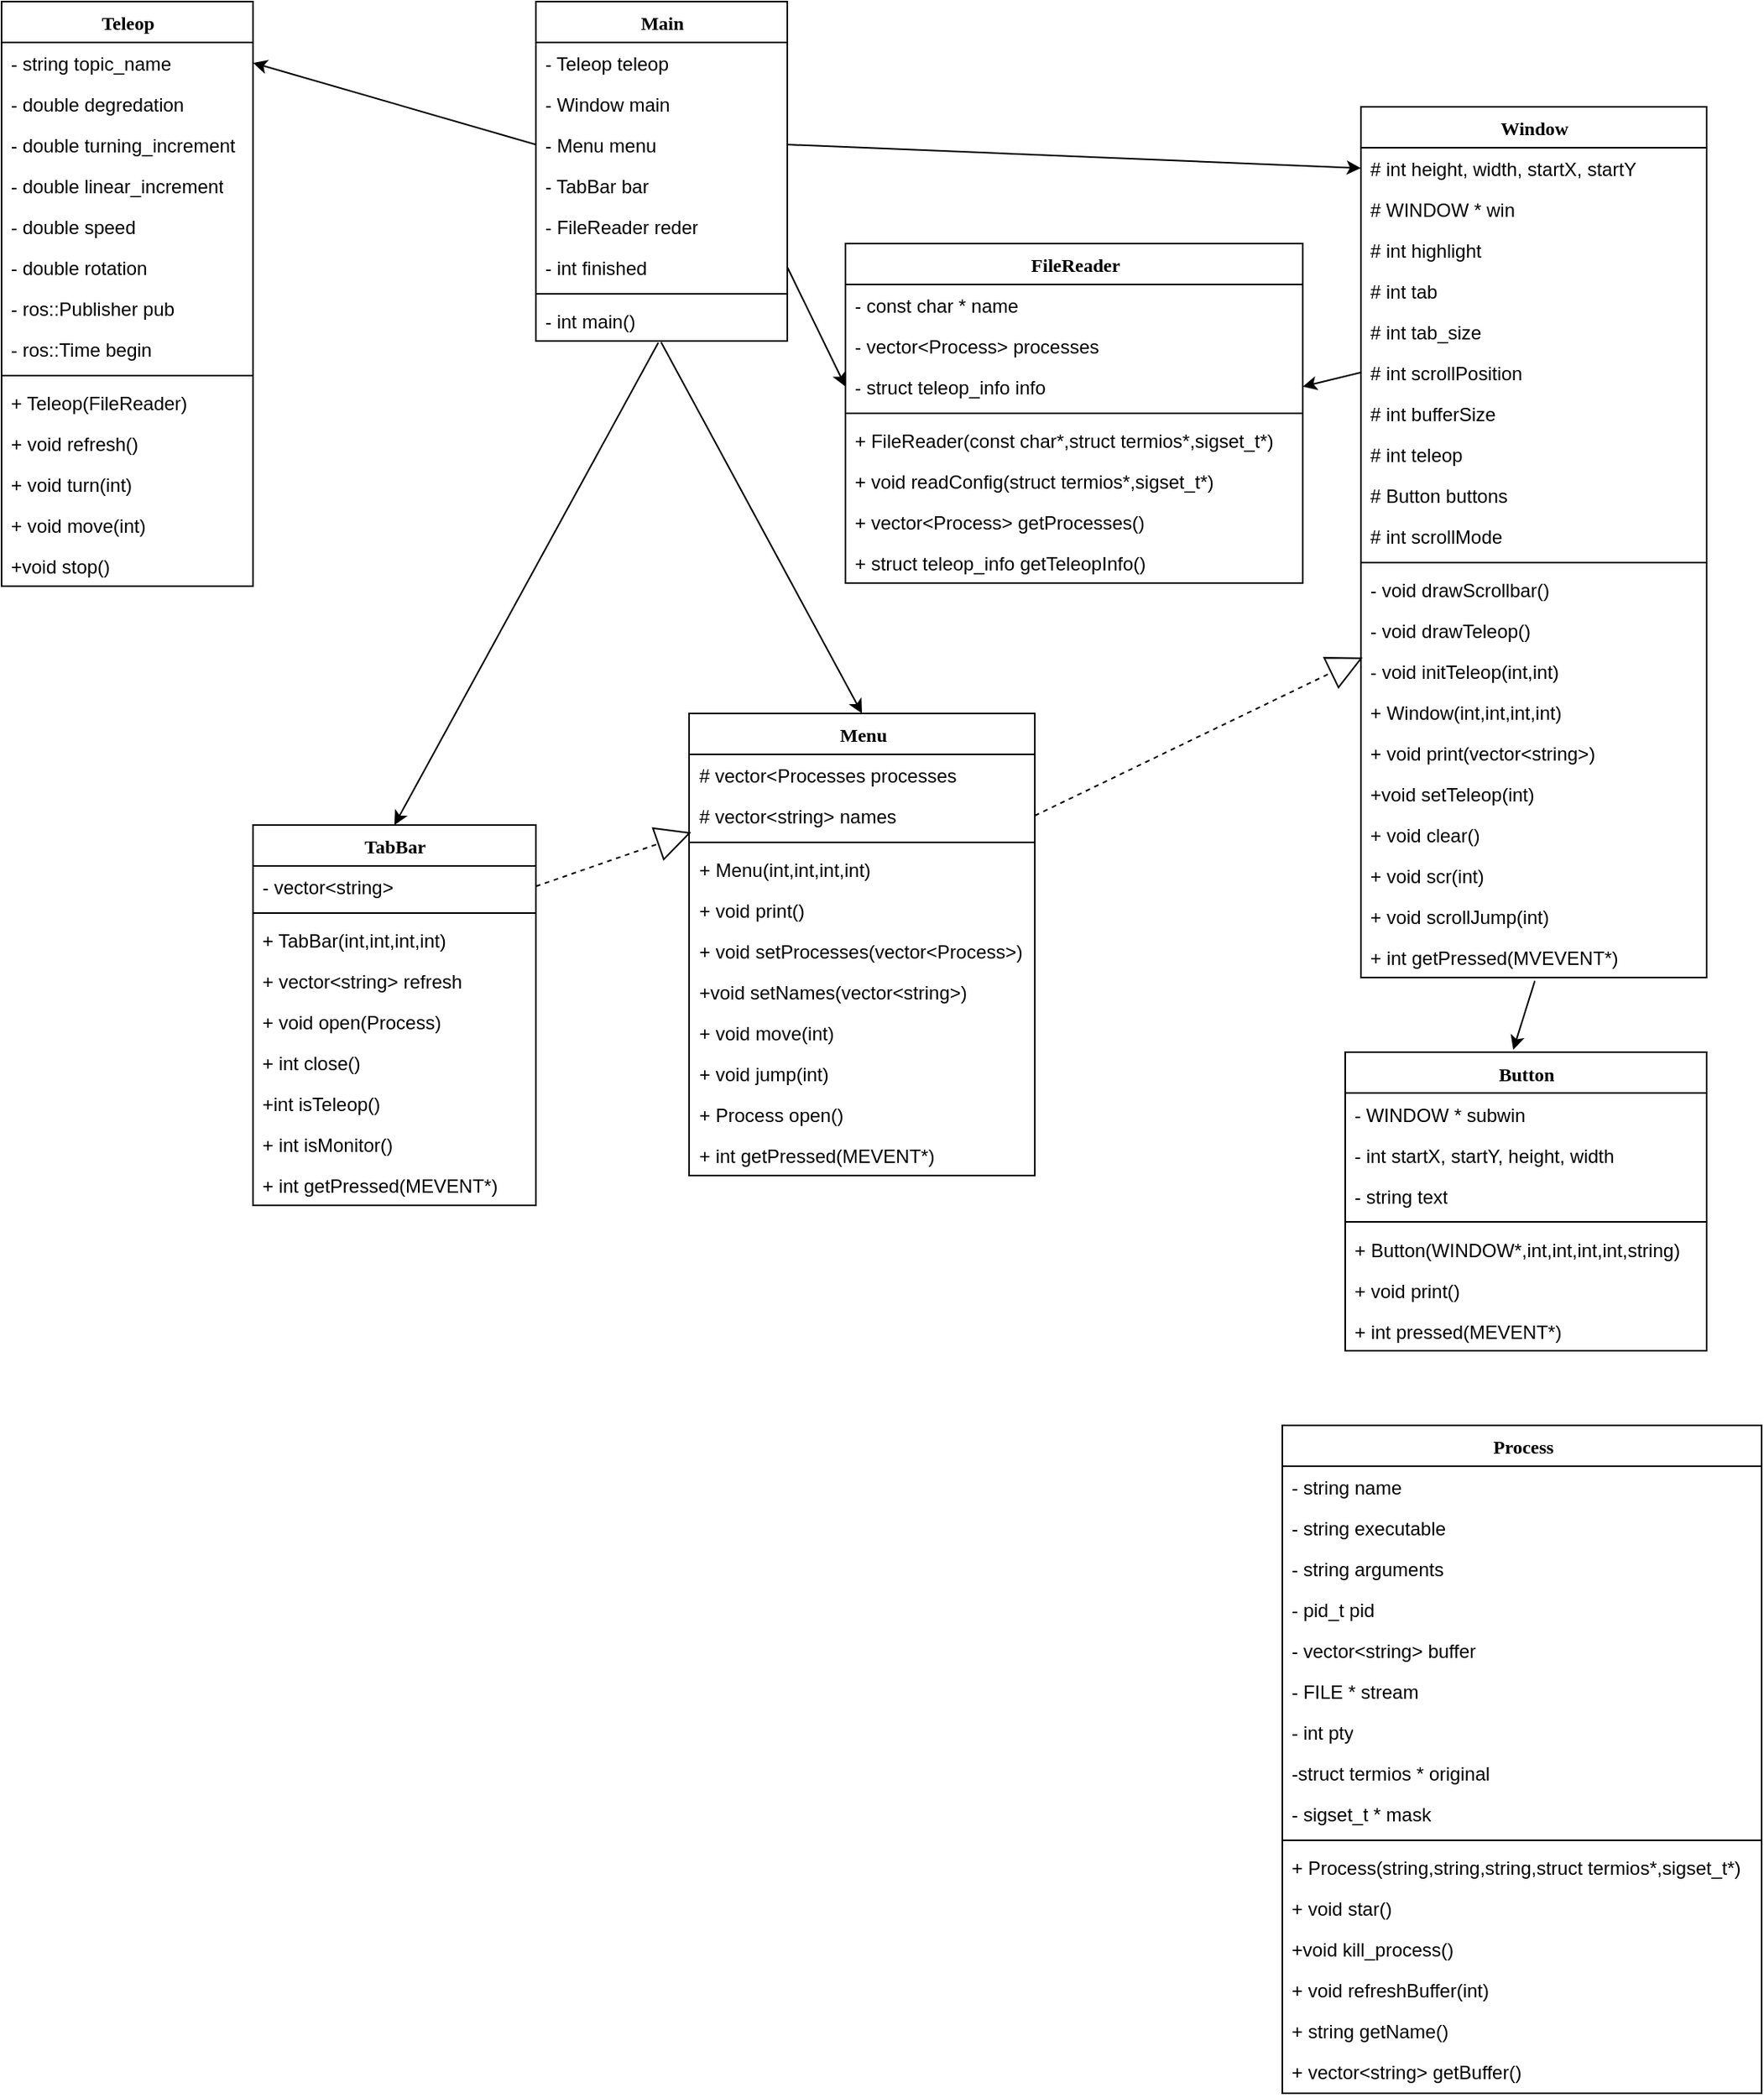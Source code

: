 <mxfile version="10.6.1" type="device"><diagram name="Page-1" id="6133507b-19e7-1e82-6fc7-422aa6c4b21f"><mxGraphModel dx="1607" dy="3253" grid="1" gridSize="10" guides="1" tooltips="1" connect="1" arrows="1" fold="1" page="1" pageScale="1" pageWidth="1100" pageHeight="850" background="#ffffff" math="0" shadow="0"><root><mxCell id="0"/><mxCell id="1" parent="0"/><mxCell id="235556782a83e6d0-1" value="Menu" style="swimlane;html=1;fontStyle=1;align=center;verticalAlign=top;childLayout=stackLayout;horizontal=1;startSize=26;horizontalStack=0;resizeParent=1;resizeLast=0;collapsible=1;marginBottom=0;swimlaneFillColor=#ffffff;rounded=0;shadow=0;comic=0;labelBackgroundColor=none;strokeColor=#000000;strokeWidth=1;fillColor=none;fontFamily=Verdana;fontSize=12;fontColor=#000000;" parent="1" vertex="1"><mxGeometry x="527.5" y="-18" width="220" height="294" as="geometry"/></mxCell><mxCell id="235556782a83e6d0-2" value="# vector&amp;lt;Processes processes" style="text;html=1;strokeColor=none;fillColor=none;align=left;verticalAlign=top;spacingLeft=4;spacingRight=4;whiteSpace=wrap;overflow=hidden;rotatable=0;points=[[0,0.5],[1,0.5]];portConstraint=eastwest;" parent="235556782a83e6d0-1" vertex="1"><mxGeometry y="26" width="220" height="26" as="geometry"/></mxCell><mxCell id="235556782a83e6d0-3" value="# vector&amp;lt;string&amp;gt; names" style="text;html=1;strokeColor=none;fillColor=none;align=left;verticalAlign=top;spacingLeft=4;spacingRight=4;whiteSpace=wrap;overflow=hidden;rotatable=0;points=[[0,0.5],[1,0.5]];portConstraint=eastwest;" parent="235556782a83e6d0-1" vertex="1"><mxGeometry y="52" width="220" height="26" as="geometry"/></mxCell><mxCell id="235556782a83e6d0-6" value="" style="line;html=1;strokeWidth=1;fillColor=none;align=left;verticalAlign=middle;spacingTop=-1;spacingLeft=3;spacingRight=3;rotatable=0;labelPosition=right;points=[];portConstraint=eastwest;" parent="235556782a83e6d0-1" vertex="1"><mxGeometry y="78" width="220" height="8" as="geometry"/></mxCell><mxCell id="235556782a83e6d0-7" value="+ Menu(int,int,int,int)" style="text;html=1;strokeColor=none;fillColor=none;align=left;verticalAlign=top;spacingLeft=4;spacingRight=4;whiteSpace=wrap;overflow=hidden;rotatable=0;points=[[0,0.5],[1,0.5]];portConstraint=eastwest;" parent="235556782a83e6d0-1" vertex="1"><mxGeometry y="86" width="220" height="26" as="geometry"/></mxCell><mxCell id="ycIocA1-ravT00Jp7nhV-65" value="+ void print()" style="text;html=1;strokeColor=none;fillColor=none;align=left;verticalAlign=top;spacingLeft=4;spacingRight=4;whiteSpace=wrap;overflow=hidden;rotatable=0;points=[[0,0.5],[1,0.5]];portConstraint=eastwest;" vertex="1" parent="235556782a83e6d0-1"><mxGeometry y="112" width="220" height="26" as="geometry"/></mxCell><mxCell id="ycIocA1-ravT00Jp7nhV-66" value="+ void setProcesses(vector&amp;lt;Process&amp;gt;)" style="text;html=1;strokeColor=none;fillColor=none;align=left;verticalAlign=top;spacingLeft=4;spacingRight=4;whiteSpace=wrap;overflow=hidden;rotatable=0;points=[[0,0.5],[1,0.5]];portConstraint=eastwest;" vertex="1" parent="235556782a83e6d0-1"><mxGeometry y="138" width="220" height="26" as="geometry"/></mxCell><mxCell id="ycIocA1-ravT00Jp7nhV-67" value="+void setNames(vector&amp;lt;string&amp;gt;)" style="text;html=1;strokeColor=none;fillColor=none;align=left;verticalAlign=top;spacingLeft=4;spacingRight=4;whiteSpace=wrap;overflow=hidden;rotatable=0;points=[[0,0.5],[1,0.5]];portConstraint=eastwest;" vertex="1" parent="235556782a83e6d0-1"><mxGeometry y="164" width="220" height="26" as="geometry"/></mxCell><mxCell id="ycIocA1-ravT00Jp7nhV-68" value="+ void move(int)" style="text;html=1;strokeColor=none;fillColor=none;align=left;verticalAlign=top;spacingLeft=4;spacingRight=4;whiteSpace=wrap;overflow=hidden;rotatable=0;points=[[0,0.5],[1,0.5]];portConstraint=eastwest;" vertex="1" parent="235556782a83e6d0-1"><mxGeometry y="190" width="220" height="26" as="geometry"/></mxCell><mxCell id="ycIocA1-ravT00Jp7nhV-71" value="+ void jump(int)" style="text;html=1;strokeColor=none;fillColor=none;align=left;verticalAlign=top;spacingLeft=4;spacingRight=4;whiteSpace=wrap;overflow=hidden;rotatable=0;points=[[0,0.5],[1,0.5]];portConstraint=eastwest;" vertex="1" parent="235556782a83e6d0-1"><mxGeometry y="216" width="220" height="26" as="geometry"/></mxCell><mxCell id="ycIocA1-ravT00Jp7nhV-70" value="+ Process open()" style="text;html=1;strokeColor=none;fillColor=none;align=left;verticalAlign=top;spacingLeft=4;spacingRight=4;whiteSpace=wrap;overflow=hidden;rotatable=0;points=[[0,0.5],[1,0.5]];portConstraint=eastwest;" vertex="1" parent="235556782a83e6d0-1"><mxGeometry y="242" width="220" height="26" as="geometry"/></mxCell><mxCell id="ycIocA1-ravT00Jp7nhV-69" value="+ int getPressed(MEVENT*)" style="text;html=1;strokeColor=none;fillColor=none;align=left;verticalAlign=top;spacingLeft=4;spacingRight=4;whiteSpace=wrap;overflow=hidden;rotatable=0;points=[[0,0.5],[1,0.5]];portConstraint=eastwest;" vertex="1" parent="235556782a83e6d0-1"><mxGeometry y="268" width="220" height="26" as="geometry"/></mxCell><mxCell id="78961159f06e98e8-17" value="Teleop" style="swimlane;html=1;fontStyle=1;align=center;verticalAlign=top;childLayout=stackLayout;horizontal=1;startSize=26;horizontalStack=0;resizeParent=1;resizeLast=0;collapsible=1;marginBottom=0;swimlaneFillColor=#ffffff;rounded=0;shadow=0;comic=0;labelBackgroundColor=none;strokeColor=#000000;strokeWidth=1;fillColor=none;fontFamily=Verdana;fontSize=12;fontColor=#000000;" parent="1" vertex="1"><mxGeometry x="90" y="-471" width="160" height="372" as="geometry"/></mxCell><mxCell id="78961159f06e98e8-23" value="- string topic_name" style="text;html=1;strokeColor=none;fillColor=none;align=left;verticalAlign=top;spacingLeft=4;spacingRight=4;whiteSpace=wrap;overflow=hidden;rotatable=0;points=[[0,0.5],[1,0.5]];portConstraint=eastwest;" parent="78961159f06e98e8-17" vertex="1"><mxGeometry y="26" width="160" height="26" as="geometry"/></mxCell><mxCell id="ycIocA1-ravT00Jp7nhV-16" value="- double degredation" style="text;html=1;strokeColor=none;fillColor=none;align=left;verticalAlign=top;spacingLeft=4;spacingRight=4;whiteSpace=wrap;overflow=hidden;rotatable=0;points=[[0,0.5],[1,0.5]];portConstraint=eastwest;" vertex="1" parent="78961159f06e98e8-17"><mxGeometry y="52" width="160" height="26" as="geometry"/></mxCell><mxCell id="ycIocA1-ravT00Jp7nhV-15" value="- double turning_increment" style="text;html=1;strokeColor=none;fillColor=none;align=left;verticalAlign=top;spacingLeft=4;spacingRight=4;whiteSpace=wrap;overflow=hidden;rotatable=0;points=[[0,0.5],[1,0.5]];portConstraint=eastwest;" vertex="1" parent="78961159f06e98e8-17"><mxGeometry y="78" width="160" height="26" as="geometry"/></mxCell><mxCell id="ycIocA1-ravT00Jp7nhV-14" value="- double linear_increment" style="text;html=1;strokeColor=none;fillColor=none;align=left;verticalAlign=top;spacingLeft=4;spacingRight=4;whiteSpace=wrap;overflow=hidden;rotatable=0;points=[[0,0.5],[1,0.5]];portConstraint=eastwest;" vertex="1" parent="78961159f06e98e8-17"><mxGeometry y="104" width="160" height="26" as="geometry"/></mxCell><mxCell id="ycIocA1-ravT00Jp7nhV-13" value="- double speed" style="text;html=1;strokeColor=none;fillColor=none;align=left;verticalAlign=top;spacingLeft=4;spacingRight=4;whiteSpace=wrap;overflow=hidden;rotatable=0;points=[[0,0.5],[1,0.5]];portConstraint=eastwest;" vertex="1" parent="78961159f06e98e8-17"><mxGeometry y="130" width="160" height="26" as="geometry"/></mxCell><mxCell id="78961159f06e98e8-24" value="- double rotation" style="text;html=1;strokeColor=none;fillColor=none;align=left;verticalAlign=top;spacingLeft=4;spacingRight=4;whiteSpace=wrap;overflow=hidden;rotatable=0;points=[[0,0.5],[1,0.5]];portConstraint=eastwest;" parent="78961159f06e98e8-17" vertex="1"><mxGeometry y="156" width="160" height="26" as="geometry"/></mxCell><mxCell id="ycIocA1-ravT00Jp7nhV-29" value="- ros::Publisher pub" style="text;html=1;strokeColor=none;fillColor=none;align=left;verticalAlign=top;spacingLeft=4;spacingRight=4;whiteSpace=wrap;overflow=hidden;rotatable=0;points=[[0,0.5],[1,0.5]];portConstraint=eastwest;" vertex="1" parent="78961159f06e98e8-17"><mxGeometry y="182" width="160" height="26" as="geometry"/></mxCell><mxCell id="ycIocA1-ravT00Jp7nhV-31" value="- ros::Time begin" style="text;html=1;strokeColor=none;fillColor=none;align=left;verticalAlign=top;spacingLeft=4;spacingRight=4;whiteSpace=wrap;overflow=hidden;rotatable=0;points=[[0,0.5],[1,0.5]];portConstraint=eastwest;" vertex="1" parent="78961159f06e98e8-17"><mxGeometry y="208" width="160" height="26" as="geometry"/></mxCell><mxCell id="78961159f06e98e8-19" value="" style="line;html=1;strokeWidth=1;fillColor=none;align=left;verticalAlign=middle;spacingTop=-1;spacingLeft=3;spacingRight=3;rotatable=0;labelPosition=right;points=[];portConstraint=eastwest;" parent="78961159f06e98e8-17" vertex="1"><mxGeometry y="234" width="160" height="8" as="geometry"/></mxCell><mxCell id="78961159f06e98e8-27" value="+ Teleop(FileReader)&lt;br&gt;" style="text;html=1;strokeColor=none;fillColor=none;align=left;verticalAlign=top;spacingLeft=4;spacingRight=4;whiteSpace=wrap;overflow=hidden;rotatable=0;points=[[0,0.5],[1,0.5]];portConstraint=eastwest;" parent="78961159f06e98e8-17" vertex="1"><mxGeometry y="242" width="160" height="26" as="geometry"/></mxCell><mxCell id="ycIocA1-ravT00Jp7nhV-32" value="+ void refresh()&lt;br&gt;" style="text;html=1;strokeColor=none;fillColor=none;align=left;verticalAlign=top;spacingLeft=4;spacingRight=4;whiteSpace=wrap;overflow=hidden;rotatable=0;points=[[0,0.5],[1,0.5]];portConstraint=eastwest;" vertex="1" parent="78961159f06e98e8-17"><mxGeometry y="268" width="160" height="26" as="geometry"/></mxCell><mxCell id="ycIocA1-ravT00Jp7nhV-33" value="+ void turn(int)&lt;br&gt;" style="text;html=1;strokeColor=none;fillColor=none;align=left;verticalAlign=top;spacingLeft=4;spacingRight=4;whiteSpace=wrap;overflow=hidden;rotatable=0;points=[[0,0.5],[1,0.5]];portConstraint=eastwest;" vertex="1" parent="78961159f06e98e8-17"><mxGeometry y="294" width="160" height="26" as="geometry"/></mxCell><mxCell id="ycIocA1-ravT00Jp7nhV-34" value="+ void move(int)&lt;br&gt;" style="text;html=1;strokeColor=none;fillColor=none;align=left;verticalAlign=top;spacingLeft=4;spacingRight=4;whiteSpace=wrap;overflow=hidden;rotatable=0;points=[[0,0.5],[1,0.5]];portConstraint=eastwest;" vertex="1" parent="78961159f06e98e8-17"><mxGeometry y="320" width="160" height="26" as="geometry"/></mxCell><mxCell id="ycIocA1-ravT00Jp7nhV-35" value="+void stop()&lt;br&gt;" style="text;html=1;strokeColor=none;fillColor=none;align=left;verticalAlign=top;spacingLeft=4;spacingRight=4;whiteSpace=wrap;overflow=hidden;rotatable=0;points=[[0,0.5],[1,0.5]];portConstraint=eastwest;" vertex="1" parent="78961159f06e98e8-17"><mxGeometry y="346" width="160" height="26" as="geometry"/></mxCell><mxCell id="78961159f06e98e8-43" value="Main" style="swimlane;html=1;fontStyle=1;align=center;verticalAlign=top;childLayout=stackLayout;horizontal=1;startSize=26;horizontalStack=0;resizeParent=1;resizeLast=0;collapsible=1;marginBottom=0;swimlaneFillColor=#ffffff;rounded=0;shadow=0;comic=0;labelBackgroundColor=none;strokeColor=#000000;strokeWidth=1;fillColor=none;fontFamily=Verdana;fontSize=12;fontColor=#000000;" parent="1" vertex="1"><mxGeometry x="430" y="-471" width="160" height="216" as="geometry"/></mxCell><mxCell id="78961159f06e98e8-44" value="- Teleop teleop" style="text;html=1;strokeColor=none;fillColor=none;align=left;verticalAlign=top;spacingLeft=4;spacingRight=4;whiteSpace=wrap;overflow=hidden;rotatable=0;points=[[0,0.5],[1,0.5]];portConstraint=eastwest;" parent="78961159f06e98e8-43" vertex="1"><mxGeometry y="26" width="160" height="26" as="geometry"/></mxCell><mxCell id="78961159f06e98e8-45" value="- Window main" style="text;html=1;strokeColor=none;fillColor=none;align=left;verticalAlign=top;spacingLeft=4;spacingRight=4;whiteSpace=wrap;overflow=hidden;rotatable=0;points=[[0,0.5],[1,0.5]];portConstraint=eastwest;" parent="78961159f06e98e8-43" vertex="1"><mxGeometry y="52" width="160" height="26" as="geometry"/></mxCell><mxCell id="ycIocA1-ravT00Jp7nhV-9" value="- Menu menu" style="text;html=1;strokeColor=none;fillColor=none;align=left;verticalAlign=top;spacingLeft=4;spacingRight=4;whiteSpace=wrap;overflow=hidden;rotatable=0;points=[[0,0.5],[1,0.5]];portConstraint=eastwest;" vertex="1" parent="78961159f06e98e8-43"><mxGeometry y="78" width="160" height="26" as="geometry"/></mxCell><mxCell id="ycIocA1-ravT00Jp7nhV-10" value="- TabBar bar" style="text;html=1;strokeColor=none;fillColor=none;align=left;verticalAlign=top;spacingLeft=4;spacingRight=4;whiteSpace=wrap;overflow=hidden;rotatable=0;points=[[0,0.5],[1,0.5]];portConstraint=eastwest;" vertex="1" parent="78961159f06e98e8-43"><mxGeometry y="104" width="160" height="26" as="geometry"/></mxCell><mxCell id="ycIocA1-ravT00Jp7nhV-11" value="- FileReader reder" style="text;html=1;strokeColor=none;fillColor=none;align=left;verticalAlign=top;spacingLeft=4;spacingRight=4;whiteSpace=wrap;overflow=hidden;rotatable=0;points=[[0,0.5],[1,0.5]];portConstraint=eastwest;" vertex="1" parent="78961159f06e98e8-43"><mxGeometry y="130" width="160" height="26" as="geometry"/></mxCell><mxCell id="ycIocA1-ravT00Jp7nhV-12" value="- int finished" style="text;html=1;strokeColor=none;fillColor=none;align=left;verticalAlign=top;spacingLeft=4;spacingRight=4;whiteSpace=wrap;overflow=hidden;rotatable=0;points=[[0,0.5],[1,0.5]];portConstraint=eastwest;" vertex="1" parent="78961159f06e98e8-43"><mxGeometry y="156" width="160" height="26" as="geometry"/></mxCell><mxCell id="78961159f06e98e8-51" value="" style="line;html=1;strokeWidth=1;fillColor=none;align=left;verticalAlign=middle;spacingTop=-1;spacingLeft=3;spacingRight=3;rotatable=0;labelPosition=right;points=[];portConstraint=eastwest;" parent="78961159f06e98e8-43" vertex="1"><mxGeometry y="182" width="160" height="8" as="geometry"/></mxCell><mxCell id="b94bc138ca980ef-2" value="- int main()" style="text;html=1;strokeColor=none;fillColor=none;align=left;verticalAlign=top;spacingLeft=4;spacingRight=4;whiteSpace=wrap;overflow=hidden;rotatable=0;points=[[0,0.5],[1,0.5]];portConstraint=eastwest;" parent="78961159f06e98e8-43" vertex="1"><mxGeometry y="190" width="160" height="26" as="geometry"/></mxCell><mxCell id="ycIocA1-ravT00Jp7nhV-1" value="Window" style="swimlane;html=1;fontStyle=1;align=center;verticalAlign=top;childLayout=stackLayout;horizontal=1;startSize=26;horizontalStack=0;resizeParent=1;resizeLast=0;collapsible=1;marginBottom=0;swimlaneFillColor=#ffffff;rounded=0;shadow=0;comic=0;labelBackgroundColor=none;strokeColor=#000000;strokeWidth=1;fillColor=none;fontFamily=Verdana;fontSize=12;fontColor=#000000;" vertex="1" parent="1"><mxGeometry x="955" y="-404" width="220" height="554" as="geometry"/></mxCell><mxCell id="ycIocA1-ravT00Jp7nhV-2" value="# int height, width, startX, startY" style="text;html=1;strokeColor=none;fillColor=none;align=left;verticalAlign=top;spacingLeft=4;spacingRight=4;whiteSpace=wrap;overflow=hidden;rotatable=0;points=[[0,0.5],[1,0.5]];portConstraint=eastwest;" vertex="1" parent="ycIocA1-ravT00Jp7nhV-1"><mxGeometry y="26" width="220" height="26" as="geometry"/></mxCell><mxCell id="ycIocA1-ravT00Jp7nhV-3" value="# WINDOW * win" style="text;html=1;strokeColor=none;fillColor=none;align=left;verticalAlign=top;spacingLeft=4;spacingRight=4;whiteSpace=wrap;overflow=hidden;rotatable=0;points=[[0,0.5],[1,0.5]];portConstraint=eastwest;" vertex="1" parent="ycIocA1-ravT00Jp7nhV-1"><mxGeometry y="52" width="220" height="26" as="geometry"/></mxCell><mxCell id="ycIocA1-ravT00Jp7nhV-37" value="# int highlight" style="text;html=1;strokeColor=none;fillColor=none;align=left;verticalAlign=top;spacingLeft=4;spacingRight=4;whiteSpace=wrap;overflow=hidden;rotatable=0;points=[[0,0.5],[1,0.5]];portConstraint=eastwest;" vertex="1" parent="ycIocA1-ravT00Jp7nhV-1"><mxGeometry y="78" width="220" height="26" as="geometry"/></mxCell><mxCell id="ycIocA1-ravT00Jp7nhV-38" value="# int tab" style="text;html=1;strokeColor=none;fillColor=none;align=left;verticalAlign=top;spacingLeft=4;spacingRight=4;whiteSpace=wrap;overflow=hidden;rotatable=0;points=[[0,0.5],[1,0.5]];portConstraint=eastwest;" vertex="1" parent="ycIocA1-ravT00Jp7nhV-1"><mxGeometry y="104" width="220" height="26" as="geometry"/></mxCell><mxCell id="ycIocA1-ravT00Jp7nhV-39" value="# int tab_size" style="text;html=1;strokeColor=none;fillColor=none;align=left;verticalAlign=top;spacingLeft=4;spacingRight=4;whiteSpace=wrap;overflow=hidden;rotatable=0;points=[[0,0.5],[1,0.5]];portConstraint=eastwest;" vertex="1" parent="ycIocA1-ravT00Jp7nhV-1"><mxGeometry y="130" width="220" height="26" as="geometry"/></mxCell><mxCell id="ycIocA1-ravT00Jp7nhV-40" value="# int scrollPosition" style="text;html=1;strokeColor=none;fillColor=none;align=left;verticalAlign=top;spacingLeft=4;spacingRight=4;whiteSpace=wrap;overflow=hidden;rotatable=0;points=[[0,0.5],[1,0.5]];portConstraint=eastwest;" vertex="1" parent="ycIocA1-ravT00Jp7nhV-1"><mxGeometry y="156" width="220" height="26" as="geometry"/></mxCell><mxCell id="ycIocA1-ravT00Jp7nhV-41" value="# int bufferSize" style="text;html=1;strokeColor=none;fillColor=none;align=left;verticalAlign=top;spacingLeft=4;spacingRight=4;whiteSpace=wrap;overflow=hidden;rotatable=0;points=[[0,0.5],[1,0.5]];portConstraint=eastwest;" vertex="1" parent="ycIocA1-ravT00Jp7nhV-1"><mxGeometry y="182" width="220" height="26" as="geometry"/></mxCell><mxCell id="ycIocA1-ravT00Jp7nhV-42" value="# int teleop" style="text;html=1;strokeColor=none;fillColor=none;align=left;verticalAlign=top;spacingLeft=4;spacingRight=4;whiteSpace=wrap;overflow=hidden;rotatable=0;points=[[0,0.5],[1,0.5]];portConstraint=eastwest;" vertex="1" parent="ycIocA1-ravT00Jp7nhV-1"><mxGeometry y="208" width="220" height="26" as="geometry"/></mxCell><mxCell id="ycIocA1-ravT00Jp7nhV-43" value="# Button buttons" style="text;html=1;strokeColor=none;fillColor=none;align=left;verticalAlign=top;spacingLeft=4;spacingRight=4;whiteSpace=wrap;overflow=hidden;rotatable=0;points=[[0,0.5],[1,0.5]];portConstraint=eastwest;" vertex="1" parent="ycIocA1-ravT00Jp7nhV-1"><mxGeometry y="234" width="220" height="26" as="geometry"/></mxCell><mxCell id="ycIocA1-ravT00Jp7nhV-44" value="# int scrollMode" style="text;html=1;strokeColor=none;fillColor=none;align=left;verticalAlign=top;spacingLeft=4;spacingRight=4;whiteSpace=wrap;overflow=hidden;rotatable=0;points=[[0,0.5],[1,0.5]];portConstraint=eastwest;" vertex="1" parent="ycIocA1-ravT00Jp7nhV-1"><mxGeometry y="260" width="220" height="26" as="geometry"/></mxCell><mxCell id="ycIocA1-ravT00Jp7nhV-4" value="" style="line;html=1;strokeWidth=1;fillColor=none;align=left;verticalAlign=middle;spacingTop=-1;spacingLeft=3;spacingRight=3;rotatable=0;labelPosition=right;points=[];portConstraint=eastwest;" vertex="1" parent="ycIocA1-ravT00Jp7nhV-1"><mxGeometry y="286" width="220" height="8" as="geometry"/></mxCell><mxCell id="ycIocA1-ravT00Jp7nhV-5" value="- void drawScrollbar()" style="text;html=1;strokeColor=none;fillColor=none;align=left;verticalAlign=top;spacingLeft=4;spacingRight=4;whiteSpace=wrap;overflow=hidden;rotatable=0;points=[[0,0.5],[1,0.5]];portConstraint=eastwest;" vertex="1" parent="ycIocA1-ravT00Jp7nhV-1"><mxGeometry y="294" width="220" height="26" as="geometry"/></mxCell><mxCell id="ycIocA1-ravT00Jp7nhV-6" value="- void drawTeleop()" style="text;html=1;strokeColor=none;fillColor=none;align=left;verticalAlign=top;spacingLeft=4;spacingRight=4;whiteSpace=wrap;overflow=hidden;rotatable=0;points=[[0,0.5],[1,0.5]];portConstraint=eastwest;" vertex="1" parent="ycIocA1-ravT00Jp7nhV-1"><mxGeometry y="320" width="220" height="26" as="geometry"/></mxCell><mxCell id="ycIocA1-ravT00Jp7nhV-7" value="- void initTeleop(int,int)" style="text;html=1;strokeColor=none;fillColor=none;align=left;verticalAlign=top;spacingLeft=4;spacingRight=4;whiteSpace=wrap;overflow=hidden;rotatable=0;points=[[0,0.5],[1,0.5]];portConstraint=eastwest;" vertex="1" parent="ycIocA1-ravT00Jp7nhV-1"><mxGeometry y="346" width="220" height="26" as="geometry"/></mxCell><mxCell id="ycIocA1-ravT00Jp7nhV-47" value="+ Window(int,int,int,int)" style="text;html=1;strokeColor=none;fillColor=none;align=left;verticalAlign=top;spacingLeft=4;spacingRight=4;whiteSpace=wrap;overflow=hidden;rotatable=0;points=[[0,0.5],[1,0.5]];portConstraint=eastwest;" vertex="1" parent="ycIocA1-ravT00Jp7nhV-1"><mxGeometry y="372" width="220" height="26" as="geometry"/></mxCell><mxCell id="ycIocA1-ravT00Jp7nhV-48" value="+ void print(vector&amp;lt;string&amp;gt;)" style="text;html=1;strokeColor=none;fillColor=none;align=left;verticalAlign=top;spacingLeft=4;spacingRight=4;whiteSpace=wrap;overflow=hidden;rotatable=0;points=[[0,0.5],[1,0.5]];portConstraint=eastwest;" vertex="1" parent="ycIocA1-ravT00Jp7nhV-1"><mxGeometry y="398" width="220" height="26" as="geometry"/></mxCell><mxCell id="ycIocA1-ravT00Jp7nhV-49" value="+void setTeleop(int)" style="text;html=1;strokeColor=none;fillColor=none;align=left;verticalAlign=top;spacingLeft=4;spacingRight=4;whiteSpace=wrap;overflow=hidden;rotatable=0;points=[[0,0.5],[1,0.5]];portConstraint=eastwest;" vertex="1" parent="ycIocA1-ravT00Jp7nhV-1"><mxGeometry y="424" width="220" height="26" as="geometry"/></mxCell><mxCell id="ycIocA1-ravT00Jp7nhV-50" value="+ void clear()" style="text;html=1;strokeColor=none;fillColor=none;align=left;verticalAlign=top;spacingLeft=4;spacingRight=4;whiteSpace=wrap;overflow=hidden;rotatable=0;points=[[0,0.5],[1,0.5]];portConstraint=eastwest;" vertex="1" parent="ycIocA1-ravT00Jp7nhV-1"><mxGeometry y="450" width="220" height="26" as="geometry"/></mxCell><mxCell id="ycIocA1-ravT00Jp7nhV-51" value="+ void scr(int)" style="text;html=1;strokeColor=none;fillColor=none;align=left;verticalAlign=top;spacingLeft=4;spacingRight=4;whiteSpace=wrap;overflow=hidden;rotatable=0;points=[[0,0.5],[1,0.5]];portConstraint=eastwest;" vertex="1" parent="ycIocA1-ravT00Jp7nhV-1"><mxGeometry y="476" width="220" height="26" as="geometry"/></mxCell><mxCell id="ycIocA1-ravT00Jp7nhV-53" value="+ void scrollJump(int)" style="text;html=1;strokeColor=none;fillColor=none;align=left;verticalAlign=top;spacingLeft=4;spacingRight=4;whiteSpace=wrap;overflow=hidden;rotatable=0;points=[[0,0.5],[1,0.5]];portConstraint=eastwest;" vertex="1" parent="ycIocA1-ravT00Jp7nhV-1"><mxGeometry y="502" width="220" height="26" as="geometry"/></mxCell><mxCell id="ycIocA1-ravT00Jp7nhV-54" value="+ int getPressed(MVEVENT*)" style="text;html=1;strokeColor=none;fillColor=none;align=left;verticalAlign=top;spacingLeft=4;spacingRight=4;whiteSpace=wrap;overflow=hidden;rotatable=0;points=[[0,0.5],[1,0.5]];portConstraint=eastwest;" vertex="1" parent="ycIocA1-ravT00Jp7nhV-1"><mxGeometry y="528" width="220" height="26" as="geometry"/></mxCell><mxCell id="78961159f06e98e8-82" value="FileReader" style="swimlane;html=1;fontStyle=1;align=center;verticalAlign=top;childLayout=stackLayout;horizontal=1;startSize=26;horizontalStack=0;resizeParent=1;resizeLast=0;collapsible=1;marginBottom=0;swimlaneFillColor=#ffffff;rounded=0;shadow=0;comic=0;labelBackgroundColor=none;strokeColor=#000000;strokeWidth=1;fillColor=none;fontFamily=Verdana;fontSize=12;fontColor=#000000;" parent="1" vertex="1"><mxGeometry x="627" y="-317" width="291" height="216" as="geometry"/></mxCell><mxCell id="78961159f06e98e8-84" value="- const char * name" style="text;html=1;strokeColor=none;fillColor=none;align=left;verticalAlign=top;spacingLeft=4;spacingRight=4;whiteSpace=wrap;overflow=hidden;rotatable=0;points=[[0,0.5],[1,0.5]];portConstraint=eastwest;" parent="78961159f06e98e8-82" vertex="1"><mxGeometry y="26" width="291" height="26" as="geometry"/></mxCell><mxCell id="78961159f06e98e8-89" value="- vector&amp;lt;Process&amp;gt; processes" style="text;html=1;strokeColor=none;fillColor=none;align=left;verticalAlign=top;spacingLeft=4;spacingRight=4;whiteSpace=wrap;overflow=hidden;rotatable=0;points=[[0,0.5],[1,0.5]];portConstraint=eastwest;" parent="78961159f06e98e8-82" vertex="1"><mxGeometry y="52" width="291" height="26" as="geometry"/></mxCell><mxCell id="ycIocA1-ravT00Jp7nhV-153" value="- struct teleop_info info" style="text;html=1;strokeColor=none;fillColor=none;align=left;verticalAlign=top;spacingLeft=4;spacingRight=4;whiteSpace=wrap;overflow=hidden;rotatable=0;points=[[0,0.5],[1,0.5]];portConstraint=eastwest;" vertex="1" parent="78961159f06e98e8-82"><mxGeometry y="78" width="291" height="26" as="geometry"/></mxCell><mxCell id="78961159f06e98e8-90" value="" style="line;html=1;strokeWidth=1;fillColor=none;align=left;verticalAlign=middle;spacingTop=-1;spacingLeft=3;spacingRight=3;rotatable=0;labelPosition=right;points=[];portConstraint=eastwest;" parent="78961159f06e98e8-82" vertex="1"><mxGeometry y="104" width="291" height="8" as="geometry"/></mxCell><mxCell id="78961159f06e98e8-94" value="+ FileReader(const char*,struct termios*,sigset_t*)" style="text;html=1;strokeColor=none;fillColor=none;align=left;verticalAlign=top;spacingLeft=4;spacingRight=4;whiteSpace=wrap;overflow=hidden;rotatable=0;points=[[0,0.5],[1,0.5]];portConstraint=eastwest;" parent="78961159f06e98e8-82" vertex="1"><mxGeometry y="112" width="291" height="26" as="geometry"/></mxCell><mxCell id="b94bc138ca980ef-4" value="+ void readConfig(struct termios*,sigset_t*)" style="text;html=1;strokeColor=none;fillColor=none;align=left;verticalAlign=top;spacingLeft=4;spacingRight=4;whiteSpace=wrap;overflow=hidden;rotatable=0;points=[[0,0.5],[1,0.5]];portConstraint=eastwest;" parent="78961159f06e98e8-82" vertex="1"><mxGeometry y="138" width="291" height="26" as="geometry"/></mxCell><mxCell id="ycIocA1-ravT00Jp7nhV-162" value="+ vector&amp;lt;Process&amp;gt; getProcesses()" style="text;html=1;strokeColor=none;fillColor=none;align=left;verticalAlign=top;spacingLeft=4;spacingRight=4;whiteSpace=wrap;overflow=hidden;rotatable=0;points=[[0,0.5],[1,0.5]];portConstraint=eastwest;" vertex="1" parent="78961159f06e98e8-82"><mxGeometry y="164" width="291" height="26" as="geometry"/></mxCell><mxCell id="ycIocA1-ravT00Jp7nhV-163" value="+ struct teleop_info getTeleopInfo()" style="text;html=1;strokeColor=none;fillColor=none;align=left;verticalAlign=top;spacingLeft=4;spacingRight=4;whiteSpace=wrap;overflow=hidden;rotatable=0;points=[[0,0.5],[1,0.5]];portConstraint=eastwest;" vertex="1" parent="78961159f06e98e8-82"><mxGeometry y="190" width="291" height="26" as="geometry"/></mxCell><mxCell id="78961159f06e98e8-95" value="Process" style="swimlane;html=1;fontStyle=1;align=center;verticalAlign=top;childLayout=stackLayout;horizontal=1;startSize=26;horizontalStack=0;resizeParent=1;resizeLast=0;collapsible=1;marginBottom=0;swimlaneFillColor=#ffffff;rounded=0;shadow=0;comic=0;labelBackgroundColor=none;strokeColor=#000000;strokeWidth=1;fillColor=none;fontFamily=Verdana;fontSize=12;fontColor=#000000;" parent="1" vertex="1"><mxGeometry x="905" y="435" width="305" height="425" as="geometry"/></mxCell><mxCell id="78961159f06e98e8-96" value="- string name" style="text;html=1;strokeColor=none;fillColor=none;align=left;verticalAlign=top;spacingLeft=4;spacingRight=4;whiteSpace=wrap;overflow=hidden;rotatable=0;points=[[0,0.5],[1,0.5]];portConstraint=eastwest;" parent="78961159f06e98e8-95" vertex="1"><mxGeometry y="26" width="305" height="26" as="geometry"/></mxCell><mxCell id="78961159f06e98e8-102" value="- string executable" style="text;html=1;strokeColor=none;fillColor=none;align=left;verticalAlign=top;spacingLeft=4;spacingRight=4;whiteSpace=wrap;overflow=hidden;rotatable=0;points=[[0,0.5],[1,0.5]];portConstraint=eastwest;" parent="78961159f06e98e8-95" vertex="1"><mxGeometry y="52" width="305" height="26" as="geometry"/></mxCell><mxCell id="ycIocA1-ravT00Jp7nhV-166" value="- string arguments" style="text;html=1;strokeColor=none;fillColor=none;align=left;verticalAlign=top;spacingLeft=4;spacingRight=4;whiteSpace=wrap;overflow=hidden;rotatable=0;points=[[0,0.5],[1,0.5]];portConstraint=eastwest;" vertex="1" parent="78961159f06e98e8-95"><mxGeometry y="78" width="305" height="26" as="geometry"/></mxCell><mxCell id="ycIocA1-ravT00Jp7nhV-167" value="- pid_t pid" style="text;html=1;strokeColor=none;fillColor=none;align=left;verticalAlign=top;spacingLeft=4;spacingRight=4;whiteSpace=wrap;overflow=hidden;rotatable=0;points=[[0,0.5],[1,0.5]];portConstraint=eastwest;" vertex="1" parent="78961159f06e98e8-95"><mxGeometry y="104" width="305" height="26" as="geometry"/></mxCell><mxCell id="ycIocA1-ravT00Jp7nhV-168" value="- vector&amp;lt;string&amp;gt; buffer" style="text;html=1;strokeColor=none;fillColor=none;align=left;verticalAlign=top;spacingLeft=4;spacingRight=4;whiteSpace=wrap;overflow=hidden;rotatable=0;points=[[0,0.5],[1,0.5]];portConstraint=eastwest;" vertex="1" parent="78961159f06e98e8-95"><mxGeometry y="130" width="305" height="26" as="geometry"/></mxCell><mxCell id="ycIocA1-ravT00Jp7nhV-169" value="- FILE * stream" style="text;html=1;strokeColor=none;fillColor=none;align=left;verticalAlign=top;spacingLeft=4;spacingRight=4;whiteSpace=wrap;overflow=hidden;rotatable=0;points=[[0,0.5],[1,0.5]];portConstraint=eastwest;" vertex="1" parent="78961159f06e98e8-95"><mxGeometry y="156" width="305" height="26" as="geometry"/></mxCell><mxCell id="ycIocA1-ravT00Jp7nhV-170" value="- int pty" style="text;html=1;strokeColor=none;fillColor=none;align=left;verticalAlign=top;spacingLeft=4;spacingRight=4;whiteSpace=wrap;overflow=hidden;rotatable=0;points=[[0,0.5],[1,0.5]];portConstraint=eastwest;" vertex="1" parent="78961159f06e98e8-95"><mxGeometry y="182" width="305" height="26" as="geometry"/></mxCell><mxCell id="ycIocA1-ravT00Jp7nhV-172" value="-struct termios * original" style="text;html=1;strokeColor=none;fillColor=none;align=left;verticalAlign=top;spacingLeft=4;spacingRight=4;whiteSpace=wrap;overflow=hidden;rotatable=0;points=[[0,0.5],[1,0.5]];portConstraint=eastwest;" vertex="1" parent="78961159f06e98e8-95"><mxGeometry y="208" width="305" height="26" as="geometry"/></mxCell><mxCell id="ycIocA1-ravT00Jp7nhV-173" value="- sigset_t * mask" style="text;html=1;strokeColor=none;fillColor=none;align=left;verticalAlign=top;spacingLeft=4;spacingRight=4;whiteSpace=wrap;overflow=hidden;rotatable=0;points=[[0,0.5],[1,0.5]];portConstraint=eastwest;" vertex="1" parent="78961159f06e98e8-95"><mxGeometry y="234" width="305" height="26" as="geometry"/></mxCell><mxCell id="78961159f06e98e8-103" value="" style="line;html=1;strokeWidth=1;fillColor=none;align=left;verticalAlign=middle;spacingTop=-1;spacingLeft=3;spacingRight=3;rotatable=0;labelPosition=right;points=[];portConstraint=eastwest;" parent="78961159f06e98e8-95" vertex="1"><mxGeometry y="260" width="305" height="8" as="geometry"/></mxCell><mxCell id="78961159f06e98e8-104" value="+ Process(string,string,string,struct termios*,sigset_t*)" style="text;html=1;strokeColor=none;fillColor=none;align=left;verticalAlign=top;spacingLeft=4;spacingRight=4;whiteSpace=wrap;overflow=hidden;rotatable=0;points=[[0,0.5],[1,0.5]];portConstraint=eastwest;" parent="78961159f06e98e8-95" vertex="1"><mxGeometry y="268" width="305" height="26" as="geometry"/></mxCell><mxCell id="b94bc138ca980ef-5" value="+ void star()" style="text;html=1;strokeColor=none;fillColor=none;align=left;verticalAlign=top;spacingLeft=4;spacingRight=4;whiteSpace=wrap;overflow=hidden;rotatable=0;points=[[0,0.5],[1,0.5]];portConstraint=eastwest;" parent="78961159f06e98e8-95" vertex="1"><mxGeometry y="294" width="305" height="26" as="geometry"/></mxCell><mxCell id="ycIocA1-ravT00Jp7nhV-174" value="+void kill_process()" style="text;html=1;strokeColor=none;fillColor=none;align=left;verticalAlign=top;spacingLeft=4;spacingRight=4;whiteSpace=wrap;overflow=hidden;rotatable=0;points=[[0,0.5],[1,0.5]];portConstraint=eastwest;" vertex="1" parent="78961159f06e98e8-95"><mxGeometry y="320" width="305" height="26" as="geometry"/></mxCell><mxCell id="ycIocA1-ravT00Jp7nhV-175" value="+ void refreshBuffer(int)" style="text;html=1;strokeColor=none;fillColor=none;align=left;verticalAlign=top;spacingLeft=4;spacingRight=4;whiteSpace=wrap;overflow=hidden;rotatable=0;points=[[0,0.5],[1,0.5]];portConstraint=eastwest;" vertex="1" parent="78961159f06e98e8-95"><mxGeometry y="346" width="305" height="26" as="geometry"/></mxCell><mxCell id="ycIocA1-ravT00Jp7nhV-176" value="+ string getName()" style="text;html=1;strokeColor=none;fillColor=none;align=left;verticalAlign=top;spacingLeft=4;spacingRight=4;whiteSpace=wrap;overflow=hidden;rotatable=0;points=[[0,0.5],[1,0.5]];portConstraint=eastwest;" vertex="1" parent="78961159f06e98e8-95"><mxGeometry y="372" width="305" height="26" as="geometry"/></mxCell><mxCell id="ycIocA1-ravT00Jp7nhV-177" value="+ vector&amp;lt;string&amp;gt; getBuffer()" style="text;html=1;strokeColor=none;fillColor=none;align=left;verticalAlign=top;spacingLeft=4;spacingRight=4;whiteSpace=wrap;overflow=hidden;rotatable=0;points=[[0,0.5],[1,0.5]];portConstraint=eastwest;" vertex="1" parent="78961159f06e98e8-95"><mxGeometry y="398" width="305" height="26" as="geometry"/></mxCell><mxCell id="78961159f06e98e8-108" value="TabBar" style="swimlane;html=1;fontStyle=1;align=center;verticalAlign=top;childLayout=stackLayout;horizontal=1;startSize=26;horizontalStack=0;resizeParent=1;resizeLast=0;collapsible=1;marginBottom=0;swimlaneFillColor=#ffffff;rounded=0;shadow=0;comic=0;labelBackgroundColor=none;strokeColor=#000000;strokeWidth=1;fillColor=none;fontFamily=Verdana;fontSize=12;fontColor=#000000;" parent="1" vertex="1"><mxGeometry x="250" y="53" width="180" height="242" as="geometry"/></mxCell><mxCell id="78961159f06e98e8-109" value="- vector&amp;lt;string&amp;gt;" style="text;html=1;strokeColor=none;fillColor=none;align=left;verticalAlign=top;spacingLeft=4;spacingRight=4;whiteSpace=wrap;overflow=hidden;rotatable=0;points=[[0,0.5],[1,0.5]];portConstraint=eastwest;" parent="78961159f06e98e8-108" vertex="1"><mxGeometry y="26" width="180" height="26" as="geometry"/></mxCell><mxCell id="78961159f06e98e8-116" value="" style="line;html=1;strokeWidth=1;fillColor=none;align=left;verticalAlign=middle;spacingTop=-1;spacingLeft=3;spacingRight=3;rotatable=0;labelPosition=right;points=[];portConstraint=eastwest;" parent="78961159f06e98e8-108" vertex="1"><mxGeometry y="52" width="180" height="8" as="geometry"/></mxCell><mxCell id="78961159f06e98e8-117" value="+ TabBar(int,int,int,int)" style="text;html=1;strokeColor=none;fillColor=none;align=left;verticalAlign=top;spacingLeft=4;spacingRight=4;whiteSpace=wrap;overflow=hidden;rotatable=0;points=[[0,0.5],[1,0.5]];portConstraint=eastwest;" parent="78961159f06e98e8-108" vertex="1"><mxGeometry y="60" width="180" height="26" as="geometry"/></mxCell><mxCell id="ycIocA1-ravT00Jp7nhV-137" value="+ vector&amp;lt;string&amp;gt; refresh" style="text;html=1;strokeColor=none;fillColor=none;align=left;verticalAlign=top;spacingLeft=4;spacingRight=4;whiteSpace=wrap;overflow=hidden;rotatable=0;points=[[0,0.5],[1,0.5]];portConstraint=eastwest;" vertex="1" parent="78961159f06e98e8-108"><mxGeometry y="86" width="180" height="26" as="geometry"/></mxCell><mxCell id="ycIocA1-ravT00Jp7nhV-138" value="+ void open(Process)" style="text;html=1;strokeColor=none;fillColor=none;align=left;verticalAlign=top;spacingLeft=4;spacingRight=4;whiteSpace=wrap;overflow=hidden;rotatable=0;points=[[0,0.5],[1,0.5]];portConstraint=eastwest;" vertex="1" parent="78961159f06e98e8-108"><mxGeometry y="112" width="180" height="26" as="geometry"/></mxCell><mxCell id="ycIocA1-ravT00Jp7nhV-139" value="+ int close()" style="text;html=1;strokeColor=none;fillColor=none;align=left;verticalAlign=top;spacingLeft=4;spacingRight=4;whiteSpace=wrap;overflow=hidden;rotatable=0;points=[[0,0.5],[1,0.5]];portConstraint=eastwest;" vertex="1" parent="78961159f06e98e8-108"><mxGeometry y="138" width="180" height="26" as="geometry"/></mxCell><mxCell id="ycIocA1-ravT00Jp7nhV-140" value="+int isTeleop()" style="text;html=1;strokeColor=none;fillColor=none;align=left;verticalAlign=top;spacingLeft=4;spacingRight=4;whiteSpace=wrap;overflow=hidden;rotatable=0;points=[[0,0.5],[1,0.5]];portConstraint=eastwest;" vertex="1" parent="78961159f06e98e8-108"><mxGeometry y="164" width="180" height="26" as="geometry"/></mxCell><mxCell id="ycIocA1-ravT00Jp7nhV-141" value="+ int isMonitor()" style="text;html=1;strokeColor=none;fillColor=none;align=left;verticalAlign=top;spacingLeft=4;spacingRight=4;whiteSpace=wrap;overflow=hidden;rotatable=0;points=[[0,0.5],[1,0.5]];portConstraint=eastwest;" vertex="1" parent="78961159f06e98e8-108"><mxGeometry y="190" width="180" height="26" as="geometry"/></mxCell><mxCell id="ycIocA1-ravT00Jp7nhV-142" value="+ int getPressed(MEVENT*)" style="text;html=1;strokeColor=none;fillColor=none;align=left;verticalAlign=top;spacingLeft=4;spacingRight=4;whiteSpace=wrap;overflow=hidden;rotatable=0;points=[[0,0.5],[1,0.5]];portConstraint=eastwest;" vertex="1" parent="78961159f06e98e8-108"><mxGeometry y="216" width="180" height="26" as="geometry"/></mxCell><mxCell id="ycIocA1-ravT00Jp7nhV-36" value="" style="endArrow=classic;html=1;exitX=0;exitY=0.5;exitDx=0;exitDy=0;entryX=1;entryY=0.5;entryDx=0;entryDy=0;" edge="1" parent="1" source="ycIocA1-ravT00Jp7nhV-9" target="78961159f06e98e8-23"><mxGeometry width="50" height="50" relative="1" as="geometry"><mxPoint x="40" y="680" as="sourcePoint"/><mxPoint x="90" y="630" as="targetPoint"/></mxGeometry></mxCell><mxCell id="ycIocA1-ravT00Jp7nhV-46" value="" style="endArrow=classic;html=1;exitX=1;exitY=0.5;exitDx=0;exitDy=0;entryX=0;entryY=0.5;entryDx=0;entryDy=0;" edge="1" parent="1" source="ycIocA1-ravT00Jp7nhV-9" target="ycIocA1-ravT00Jp7nhV-2"><mxGeometry width="50" height="50" relative="1" as="geometry"><mxPoint x="710" y="-67" as="sourcePoint"/><mxPoint x="760" y="-117" as="targetPoint"/></mxGeometry></mxCell><mxCell id="ycIocA1-ravT00Jp7nhV-63" value="" style="endArrow=classic;html=1;exitX=0.498;exitY=1.027;exitDx=0;exitDy=0;exitPerimeter=0;entryX=0.5;entryY=0;entryDx=0;entryDy=0;" edge="1" parent="1" source="b94bc138ca980ef-2" target="235556782a83e6d0-1"><mxGeometry width="50" height="50" relative="1" as="geometry"><mxPoint x="100" y="650" as="sourcePoint"/><mxPoint x="150" y="600" as="targetPoint"/><Array as="points"/></mxGeometry></mxCell><mxCell id="ycIocA1-ravT00Jp7nhV-64" value="" style="endArrow=block;dashed=1;html=1;exitX=1;exitY=0.5;exitDx=0;exitDy=0;entryX=0.005;entryY=0.17;entryDx=0;entryDy=0;entryPerimeter=0;endFill=0;strokeWidth=1;endSize=20;" edge="1" parent="1" source="235556782a83e6d0-3" target="ycIocA1-ravT00Jp7nhV-7"><mxGeometry width="50" height="50" relative="1" as="geometry"><mxPoint x="620" y="-20" as="sourcePoint"/><mxPoint x="670" y="-70" as="targetPoint"/></mxGeometry></mxCell><mxCell id="ycIocA1-ravT00Jp7nhV-134" value="" style="endArrow=classic;html=1;strokeWidth=1;entryX=0.5;entryY=0;entryDx=0;entryDy=0;exitX=0.487;exitY=1.04;exitDx=0;exitDy=0;exitPerimeter=0;" edge="1" parent="1" source="b94bc138ca980ef-2" target="78961159f06e98e8-108"><mxGeometry width="50" height="50" relative="1" as="geometry"><mxPoint x="560" y="-200" as="sourcePoint"/><mxPoint x="370" y="-107" as="targetPoint"/></mxGeometry></mxCell><mxCell id="ycIocA1-ravT00Jp7nhV-136" value="" style="endArrow=block;dashed=1;html=1;exitX=1;exitY=0.5;exitDx=0;exitDy=0;entryX=0.006;entryY=0.91;entryDx=0;entryDy=0;entryPerimeter=0;endFill=0;strokeWidth=1;endSize=20;" edge="1" parent="1" source="78961159f06e98e8-109" target="235556782a83e6d0-3"><mxGeometry width="50" height="50" relative="1" as="geometry"><mxPoint x="450" y="-68" as="sourcePoint"/><mxPoint x="560.794" y="-49.706" as="targetPoint"/></mxGeometry></mxCell><mxCell id="ycIocA1-ravT00Jp7nhV-143" value="Button" style="swimlane;html=1;fontStyle=1;align=center;verticalAlign=top;childLayout=stackLayout;horizontal=1;startSize=26;horizontalStack=0;resizeParent=1;resizeLast=0;collapsible=1;marginBottom=0;swimlaneFillColor=#ffffff;rounded=0;shadow=0;comic=0;labelBackgroundColor=none;strokeColor=#000000;strokeWidth=1;fillColor=none;fontFamily=Verdana;fontSize=12;fontColor=#000000;" vertex="1" parent="1"><mxGeometry x="945" y="197.5" width="230" height="190" as="geometry"/></mxCell><mxCell id="ycIocA1-ravT00Jp7nhV-144" value="- WINDOW * subwin" style="text;html=1;strokeColor=none;fillColor=none;align=left;verticalAlign=top;spacingLeft=4;spacingRight=4;whiteSpace=wrap;overflow=hidden;rotatable=0;points=[[0,0.5],[1,0.5]];portConstraint=eastwest;" vertex="1" parent="ycIocA1-ravT00Jp7nhV-143"><mxGeometry y="26" width="230" height="26" as="geometry"/></mxCell><mxCell id="ycIocA1-ravT00Jp7nhV-145" value="- int startX, startY, height, width" style="text;html=1;strokeColor=none;fillColor=none;align=left;verticalAlign=top;spacingLeft=4;spacingRight=4;whiteSpace=wrap;overflow=hidden;rotatable=0;points=[[0,0.5],[1,0.5]];portConstraint=eastwest;" vertex="1" parent="ycIocA1-ravT00Jp7nhV-143"><mxGeometry y="52" width="230" height="26" as="geometry"/></mxCell><mxCell id="ycIocA1-ravT00Jp7nhV-149" value="- string text" style="text;html=1;strokeColor=none;fillColor=none;align=left;verticalAlign=top;spacingLeft=4;spacingRight=4;whiteSpace=wrap;overflow=hidden;rotatable=0;points=[[0,0.5],[1,0.5]];portConstraint=eastwest;" vertex="1" parent="ycIocA1-ravT00Jp7nhV-143"><mxGeometry y="78" width="230" height="26" as="geometry"/></mxCell><mxCell id="ycIocA1-ravT00Jp7nhV-146" value="" style="line;html=1;strokeWidth=1;fillColor=none;align=left;verticalAlign=middle;spacingTop=-1;spacingLeft=3;spacingRight=3;rotatable=0;labelPosition=right;points=[];portConstraint=eastwest;" vertex="1" parent="ycIocA1-ravT00Jp7nhV-143"><mxGeometry y="104" width="230" height="8" as="geometry"/></mxCell><mxCell id="ycIocA1-ravT00Jp7nhV-147" value="+ Button(WINDOW*,int,int,int,int,string)" style="text;html=1;strokeColor=none;fillColor=none;align=left;verticalAlign=top;spacingLeft=4;spacingRight=4;whiteSpace=wrap;overflow=hidden;rotatable=0;points=[[0,0.5],[1,0.5]];portConstraint=eastwest;" vertex="1" parent="ycIocA1-ravT00Jp7nhV-143"><mxGeometry y="112" width="230" height="26" as="geometry"/></mxCell><mxCell id="ycIocA1-ravT00Jp7nhV-150" value="+ void print()" style="text;html=1;strokeColor=none;fillColor=none;align=left;verticalAlign=top;spacingLeft=4;spacingRight=4;whiteSpace=wrap;overflow=hidden;rotatable=0;points=[[0,0.5],[1,0.5]];portConstraint=eastwest;" vertex="1" parent="ycIocA1-ravT00Jp7nhV-143"><mxGeometry y="138" width="230" height="26" as="geometry"/></mxCell><mxCell id="ycIocA1-ravT00Jp7nhV-148" value="+ int pressed(MEVENT*)" style="text;html=1;strokeColor=none;fillColor=none;align=left;verticalAlign=top;spacingLeft=4;spacingRight=4;whiteSpace=wrap;overflow=hidden;rotatable=0;points=[[0,0.5],[1,0.5]];portConstraint=eastwest;" vertex="1" parent="ycIocA1-ravT00Jp7nhV-143"><mxGeometry y="164" width="230" height="26" as="geometry"/></mxCell><mxCell id="ycIocA1-ravT00Jp7nhV-151" value="" style="endArrow=classic;html=1;strokeWidth=1;exitX=0.503;exitY=1.084;exitDx=0;exitDy=0;exitPerimeter=0;entryX=0.465;entryY=-0.008;entryDx=0;entryDy=0;entryPerimeter=0;" edge="1" parent="1" source="ycIocA1-ravT00Jp7nhV-54" target="ycIocA1-ravT00Jp7nhV-143"><mxGeometry width="50" height="50" relative="1" as="geometry"><mxPoint x="760" y="260" as="sourcePoint"/><mxPoint x="810" y="210" as="targetPoint"/></mxGeometry></mxCell><mxCell id="ycIocA1-ravT00Jp7nhV-164" value="" style="endArrow=classic;html=1;strokeWidth=1;exitX=1;exitY=0.5;exitDx=0;exitDy=0;entryX=0;entryY=0.5;entryDx=0;entryDy=0;" edge="1" parent="1" source="ycIocA1-ravT00Jp7nhV-12" target="ycIocA1-ravT00Jp7nhV-153"><mxGeometry width="50" height="50" relative="1" as="geometry"><mxPoint x="760" y="-40" as="sourcePoint"/><mxPoint x="810" y="-90" as="targetPoint"/></mxGeometry></mxCell><mxCell id="ycIocA1-ravT00Jp7nhV-165" value="" style="endArrow=classic;html=1;strokeWidth=1;exitX=0;exitY=0.5;exitDx=0;exitDy=0;entryX=1;entryY=0.5;entryDx=0;entryDy=0;" edge="1" parent="1" source="ycIocA1-ravT00Jp7nhV-40" target="ycIocA1-ravT00Jp7nhV-153"><mxGeometry width="50" height="50" relative="1" as="geometry"><mxPoint x="820" y="-30" as="sourcePoint"/><mxPoint x="870" y="-80" as="targetPoint"/></mxGeometry></mxCell></root></mxGraphModel></diagram></mxfile>